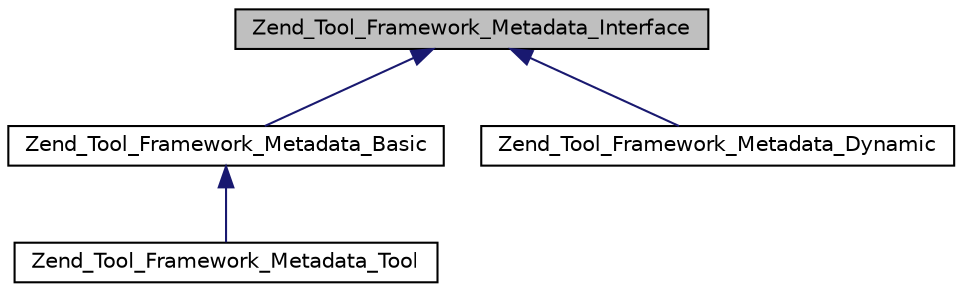 digraph G
{
  edge [fontname="Helvetica",fontsize="10",labelfontname="Helvetica",labelfontsize="10"];
  node [fontname="Helvetica",fontsize="10",shape=record];
  Node1 [label="Zend_Tool_Framework_Metadata_Interface",height=0.2,width=0.4,color="black", fillcolor="grey75", style="filled" fontcolor="black"];
  Node1 -> Node2 [dir="back",color="midnightblue",fontsize="10",style="solid",fontname="Helvetica"];
  Node2 [label="Zend_Tool_Framework_Metadata_Basic",height=0.2,width=0.4,color="black", fillcolor="white", style="filled",URL="$class_zend___tool___framework___metadata___basic.html"];
  Node2 -> Node3 [dir="back",color="midnightblue",fontsize="10",style="solid",fontname="Helvetica"];
  Node3 [label="Zend_Tool_Framework_Metadata_Tool",height=0.2,width=0.4,color="black", fillcolor="white", style="filled",URL="$class_zend___tool___framework___metadata___tool.html"];
  Node1 -> Node4 [dir="back",color="midnightblue",fontsize="10",style="solid",fontname="Helvetica"];
  Node4 [label="Zend_Tool_Framework_Metadata_Dynamic",height=0.2,width=0.4,color="black", fillcolor="white", style="filled",URL="$class_zend___tool___framework___metadata___dynamic.html"];
}
